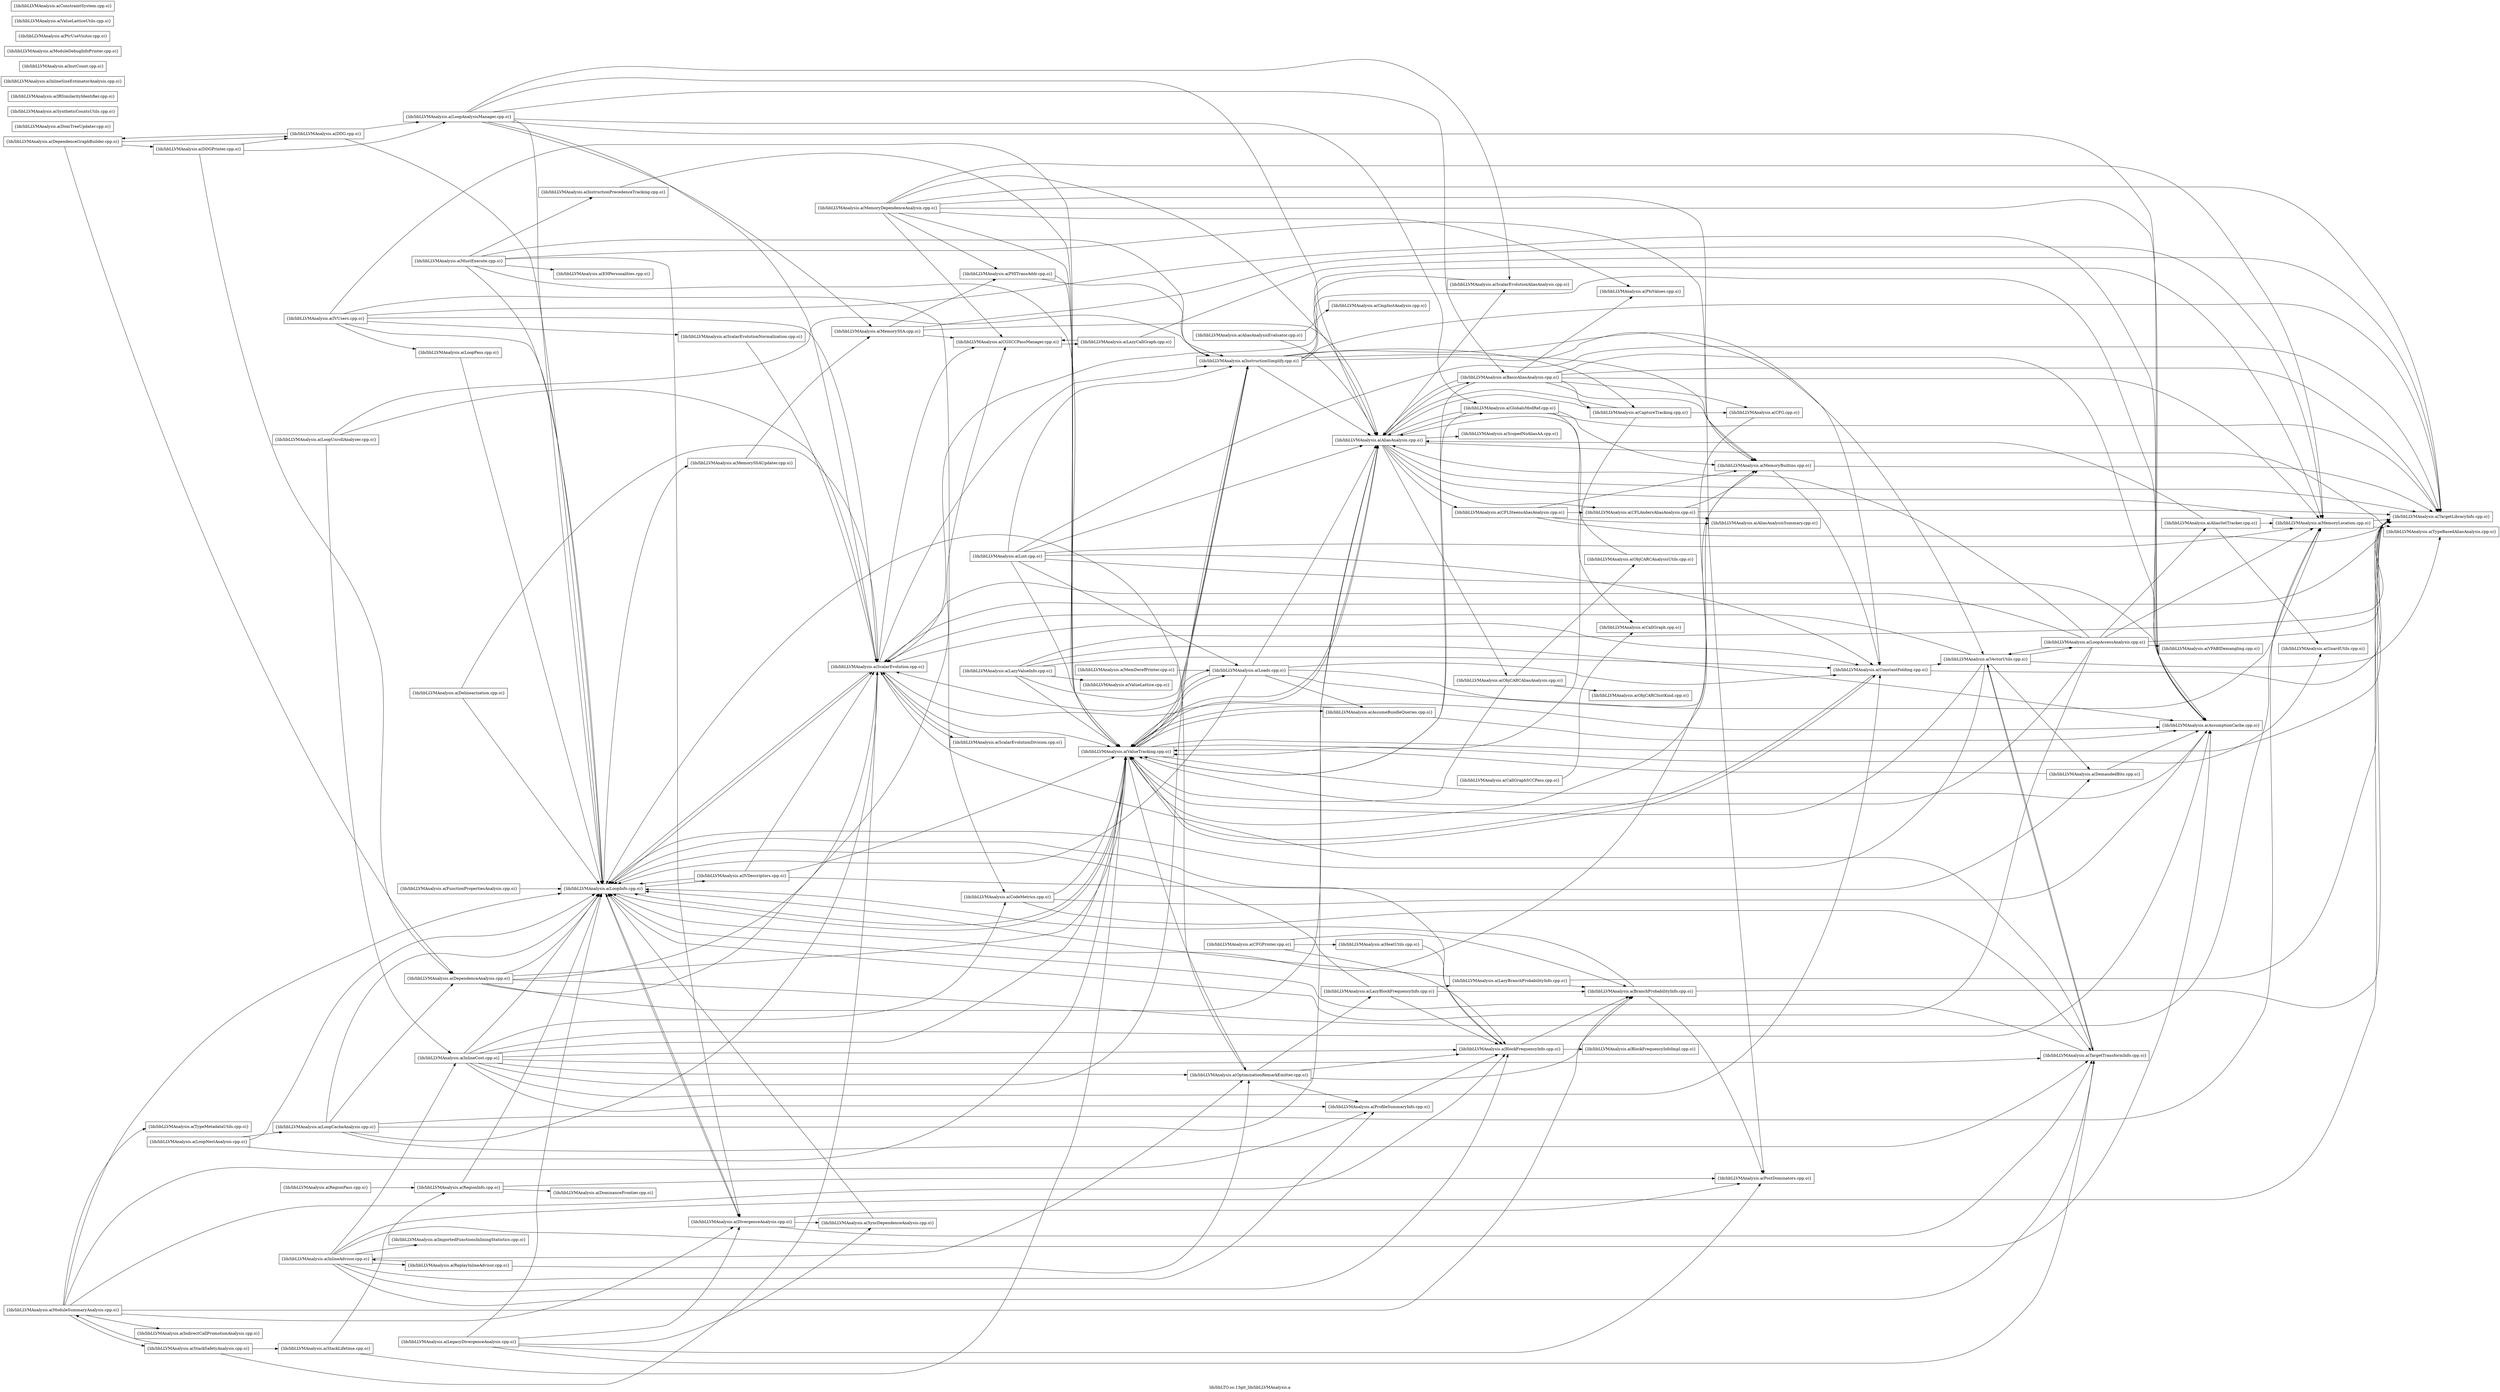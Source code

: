 digraph "lib/libLTO.so.13git_lib/libLLVMAnalysis.a" {
	label="lib/libLTO.so.13git_lib/libLLVMAnalysis.a";
	rankdir=LR;

	Node0x560eadb307d8 [shape=record,shape=box,group=0,label="{lib/libLLVMAnalysis.a(EHPersonalities.cpp.o)}"];
	Node0x560eadb4e6e8 [shape=record,shape=box,group=0,label="{lib/libLLVMAnalysis.a(VectorUtils.cpp.o)}"];
	Node0x560eadb4e6e8 -> Node0x560eadb3f148;
	Node0x560eadb4e6e8 -> Node0x560eadb42b18;
	Node0x560eadb4e6e8 -> Node0x560eadb3abe8;
	Node0x560eadb4e6e8 -> Node0x560eadb437e8;
	Node0x560eadb4e6e8 -> Node0x560eadb3e6a8;
	Node0x560eadb4e6e8 -> Node0x560eadb3d118;
	Node0x560eadb4e6e8 -> Node0x560eadb4ee18;
	Node0x560eadb3e6a8 [shape=record,shape=box,group=0,label="{lib/libLLVMAnalysis.a(TargetTransformInfo.cpp.o)}"];
	Node0x560eadb3e6a8 -> Node0x560eadb3abe8;
	Node0x560eadb3e6a8 -> Node0x560eadb437e8;
	Node0x560eadb3e6a8 -> Node0x560eadb4e6e8;
	Node0x560eadb4ee18 [shape=record,shape=box,group=0,label="{lib/libLLVMAnalysis.a(ValueTracking.cpp.o)}"];
	Node0x560eadb4ee18 -> Node0x560eadb487e8;
	Node0x560eadb4ee18 -> Node0x560eadb471b8;
	Node0x560eadb4ee18 -> Node0x560eadb40b38;
	Node0x560eadb4ee18 -> Node0x560eadb3c3f8;
	Node0x560eadb4ee18 -> Node0x560eadb39018;
	Node0x560eadb4ee18 -> Node0x560eadb303c8;
	Node0x560eadb4ee18 -> Node0x560eadb42208;
	Node0x560eadb4ee18 -> Node0x560eadb3abe8;
	Node0x560eadb4ee18 -> Node0x560eadb4d2e8;
	Node0x560eadb4ee18 -> Node0x560eadb3e518;
	Node0x560eadb3b9a8 [shape=record,shape=box,group=0,label="{lib/libLLVMAnalysis.a(ProfileSummaryInfo.cpp.o)}"];
	Node0x560eadb3b9a8 -> Node0x560eadb40548;
	Node0x560eadb487e8 [shape=record,shape=box,group=0,label="{lib/libLLVMAnalysis.a(AliasAnalysis.cpp.o)}"];
	Node0x560eadb487e8 -> Node0x560eadb41268;
	Node0x560eadb487e8 -> Node0x560eadb3bd18;
	Node0x560eadb487e8 -> Node0x560eadb3cf38;
	Node0x560eadb487e8 -> Node0x560eadb3eba8;
	Node0x560eadb487e8 -> Node0x560eadb39798;
	Node0x560eadb487e8 -> Node0x560eadb3e608;
	Node0x560eadb487e8 -> Node0x560eadb4bd58;
	Node0x560eadb487e8 -> Node0x560eadb43248;
	Node0x560eadb487e8 -> Node0x560eadb3e518;
	Node0x560eadb487e8 -> Node0x560eadb3d118;
	Node0x560eadb487e8 -> Node0x560eadb3b2c8;
	Node0x560eadb487e8 -> Node0x560eadb4ee18;
	Node0x560eadb42488 [shape=record,shape=box,group=0,label="{lib/libLLVMAnalysis.a(DomTreeUpdater.cpp.o)}"];
	Node0x560eadb3abe8 [shape=record,shape=box,group=0,label="{lib/libLLVMAnalysis.a(LoopInfo.cpp.o)}"];
	Node0x560eadb3abe8 -> Node0x560eadb42cf8;
	Node0x560eadb3abe8 -> Node0x560eadb378a8;
	Node0x560eadb3abe8 -> Node0x560eadb3d578;
	Node0x560eadb3abe8 -> Node0x560eadb437e8;
	Node0x560eadb3abe8 -> Node0x560eadb4ee18;
	Node0x560eadb437e8 [shape=record,shape=box,group=0,label="{lib/libLLVMAnalysis.a(ScalarEvolution.cpp.o)}"];
	Node0x560eadb437e8 -> Node0x560eadb40b38;
	Node0x560eadb437e8 -> Node0x560eadb3d3e8;
	Node0x560eadb437e8 -> Node0x560eadb3c3f8;
	Node0x560eadb437e8 -> Node0x560eadb303c8;
	Node0x560eadb437e8 -> Node0x560eadb3abe8;
	Node0x560eadb437e8 -> Node0x560eadb3ef18;
	Node0x560eadb437e8 -> Node0x560eadb3e518;
	Node0x560eadb437e8 -> Node0x560eadb4ee18;
	Node0x560eadb40548 [shape=record,shape=box,group=0,label="{lib/libLLVMAnalysis.a(BlockFrequencyInfo.cpp.o)}"];
	Node0x560eadb40548 -> Node0x560eadb3f968;
	Node0x560eadb40548 -> Node0x560eadb3a7d8;
	Node0x560eadb40548 -> Node0x560eadb3abe8;
	Node0x560eadb3f968 [shape=record,shape=box,group=0,label="{lib/libLLVMAnalysis.a(BlockFrequencyInfoImpl.cpp.o)}"];
	Node0x560eadb3c3f8 [shape=record,shape=box,group=0,label="{lib/libLLVMAnalysis.a(ConstantFolding.cpp.o)}"];
	Node0x560eadb3c3f8 -> Node0x560eadb3e518;
	Node0x560eadb3c3f8 -> Node0x560eadb4ee18;
	Node0x560eadb3c3f8 -> Node0x560eadb4e6e8;
	Node0x560eadb41268 [shape=record,shape=box,group=0,label="{lib/libLLVMAnalysis.a(BasicAliasAnalysis.cpp.o)}"];
	Node0x560eadb41268 -> Node0x560eadb487e8;
	Node0x560eadb41268 -> Node0x560eadb40b38;
	Node0x560eadb41268 -> Node0x560eadb3b098;
	Node0x560eadb41268 -> Node0x560eadb3eba8;
	Node0x560eadb41268 -> Node0x560eadb3c768;
	Node0x560eadb41268 -> Node0x560eadb3e608;
	Node0x560eadb41268 -> Node0x560eadb3b458;
	Node0x560eadb41268 -> Node0x560eadb3e518;
	Node0x560eadb41268 -> Node0x560eadb4ee18;
	Node0x560eadb30f58 [shape=record,shape=box,group=0,label="{lib/libLLVMAnalysis.a(DominanceFrontier.cpp.o)}"];
	Node0x560eadb39798 [shape=record,shape=box,group=0,label="{lib/libLLVMAnalysis.a(GlobalsModRef.cpp.o)}"];
	Node0x560eadb39798 -> Node0x560eadb487e8;
	Node0x560eadb39798 -> Node0x560eadb3dbb8;
	Node0x560eadb39798 -> Node0x560eadb3c768;
	Node0x560eadb39798 -> Node0x560eadb3e518;
	Node0x560eadb39798 -> Node0x560eadb4ee18;
	Node0x560eadb371c8 [shape=record,shape=box,group=0,label="{lib/libLLVMAnalysis.a(IVUsers.cpp.o)}"];
	Node0x560eadb371c8 -> Node0x560eadb40b38;
	Node0x560eadb371c8 -> Node0x560eadb3cee8;
	Node0x560eadb371c8 -> Node0x560eadb3abe8;
	Node0x560eadb371c8 -> Node0x560eadb3b7c8;
	Node0x560eadb371c8 -> Node0x560eadb437e8;
	Node0x560eadb371c8 -> Node0x560eadb40f48;
	Node0x560eadb371c8 -> Node0x560eadb4ee18;
	Node0x560eadb39c48 [shape=record,shape=box,group=0,label="{lib/libLLVMAnalysis.a(MemoryDependenceAnalysis.cpp.o)}"];
	Node0x560eadb39c48 -> Node0x560eadb487e8;
	Node0x560eadb39c48 -> Node0x560eadb40b38;
	Node0x560eadb39c48 -> Node0x560eadb3d3e8;
	Node0x560eadb39c48 -> Node0x560eadb3c768;
	Node0x560eadb39c48 -> Node0x560eadb3e608;
	Node0x560eadb39c48 -> Node0x560eadb3a9b8;
	Node0x560eadb39c48 -> Node0x560eadb3b458;
	Node0x560eadb39c48 -> Node0x560eadb3e518;
	Node0x560eadb39c48 -> Node0x560eadb4ee18;
	Node0x560eadb43248 [shape=record,shape=box,group=0,label="{lib/libLLVMAnalysis.a(ScalarEvolutionAliasAnalysis.cpp.o)}"];
	Node0x560eadb43248 -> Node0x560eadb437e8;
	Node0x560eadb42208 [shape=record,shape=box,group=0,label="{lib/libLLVMAnalysis.a(Loads.cpp.o)}"];
	Node0x560eadb42208 -> Node0x560eadb487e8;
	Node0x560eadb42208 -> Node0x560eadb471b8;
	Node0x560eadb42208 -> Node0x560eadb3c3f8;
	Node0x560eadb42208 -> Node0x560eadb3abe8;
	Node0x560eadb42208 -> Node0x560eadb3c768;
	Node0x560eadb42208 -> Node0x560eadb3e608;
	Node0x560eadb42208 -> Node0x560eadb437e8;
	Node0x560eadb42208 -> Node0x560eadb4ee18;
	Node0x560eadb3bd18 [shape=record,shape=box,group=0,label="{lib/libLLVMAnalysis.a(CFLAndersAliasAnalysis.cpp.o)}"];
	Node0x560eadb3bd18 -> Node0x560eadb3c808;
	Node0x560eadb3bd18 -> Node0x560eadb3c768;
	Node0x560eadb3bd18 -> Node0x560eadb3e518;
	Node0x560eadb3cf38 [shape=record,shape=box,group=0,label="{lib/libLLVMAnalysis.a(CFLSteensAliasAnalysis.cpp.o)}"];
	Node0x560eadb3cf38 -> Node0x560eadb3bd18;
	Node0x560eadb3cf38 -> Node0x560eadb3c808;
	Node0x560eadb3cf38 -> Node0x560eadb3c768;
	Node0x560eadb3cf38 -> Node0x560eadb3e518;
	Node0x560eadb3e2e8 [shape=record,shape=box,group=0,label="{lib/libLLVMAnalysis.a(CallGraphSCCPass.cpp.o)}"];
	Node0x560eadb3e2e8 -> Node0x560eadb3dbb8;
	Node0x560eadb3d118 [shape=record,shape=box,group=0,label="{lib/libLLVMAnalysis.a(TypeBasedAliasAnalysis.cpp.o)}"];
	Node0x560eadb3b2c8 [shape=record,shape=box,group=0,label="{lib/libLLVMAnalysis.a(ScopedNoAliasAA.cpp.o)}"];
	Node0x560eadb3b098 [shape=record,shape=box,group=0,label="{lib/libLLVMAnalysis.a(CFG.cpp.o)}"];
	Node0x560eadb3b098 -> Node0x560eadb3abe8;
	Node0x560eadb3a7d8 [shape=record,shape=box,group=0,label="{lib/libLLVMAnalysis.a(BranchProbabilityInfo.cpp.o)}"];
	Node0x560eadb3a7d8 -> Node0x560eadb3abe8;
	Node0x560eadb3a7d8 -> Node0x560eadb3b1d8;
	Node0x560eadb3a7d8 -> Node0x560eadb3e518;
	Node0x560eadb303c8 [shape=record,shape=box,group=0,label="{lib/libLLVMAnalysis.a(InstructionSimplify.cpp.o)}"];
	Node0x560eadb303c8 -> Node0x560eadb487e8;
	Node0x560eadb303c8 -> Node0x560eadb40b38;
	Node0x560eadb303c8 -> Node0x560eadb3eba8;
	Node0x560eadb303c8 -> Node0x560eadb3ee28;
	Node0x560eadb303c8 -> Node0x560eadb3c3f8;
	Node0x560eadb303c8 -> Node0x560eadb3c768;
	Node0x560eadb303c8 -> Node0x560eadb3e518;
	Node0x560eadb303c8 -> Node0x560eadb4ee18;
	Node0x560eadb303c8 -> Node0x560eadb4e6e8;
	Node0x560eadb3e518 [shape=record,shape=box,group=0,label="{lib/libLLVMAnalysis.a(TargetLibraryInfo.cpp.o)}"];
	Node0x560eadb31098 [shape=record,shape=box,group=0,label="{lib/libLLVMAnalysis.a(LazyBlockFrequencyInfo.cpp.o)}"];
	Node0x560eadb31098 -> Node0x560eadb40548;
	Node0x560eadb31098 -> Node0x560eadb3a7d8;
	Node0x560eadb31098 -> Node0x560eadb30aa8;
	Node0x560eadb31098 -> Node0x560eadb3abe8;
	Node0x560eadb40b38 [shape=record,shape=box,group=0,label="{lib/libLLVMAnalysis.a(AssumptionCache.cpp.o)}"];
	Node0x560eadb4d2e8 [shape=record,shape=box,group=0,label="{lib/libLLVMAnalysis.a(OptimizationRemarkEmitter.cpp.o)}"];
	Node0x560eadb4d2e8 -> Node0x560eadb40548;
	Node0x560eadb4d2e8 -> Node0x560eadb3a7d8;
	Node0x560eadb4d2e8 -> Node0x560eadb31098;
	Node0x560eadb4d2e8 -> Node0x560eadb3abe8;
	Node0x560eadb4d2e8 -> Node0x560eadb3b9a8;
	Node0x560eadb3dc08 [shape=record,shape=box,group=0,label="{lib/libLLVMAnalysis.a(MemorySSA.cpp.o)}"];
	Node0x560eadb3dc08 -> Node0x560eadb487e8;
	Node0x560eadb3dc08 -> Node0x560eadb3d3e8;
	Node0x560eadb3dc08 -> Node0x560eadb3e608;
	Node0x560eadb3dc08 -> Node0x560eadb3a9b8;
	Node0x560eadb3d578 [shape=record,shape=box,group=0,label="{lib/libLLVMAnalysis.a(MemorySSAUpdater.cpp.o)}"];
	Node0x560eadb3d578 -> Node0x560eadb3dc08;
	Node0x560eadb4cac8 [shape=record,shape=box,group=0,label="{lib/libLLVMAnalysis.a(ObjCARCInstKind.cpp.o)}"];
	Node0x560eadb32da8 [shape=record,shape=box,group=0,label="{lib/libLLVMAnalysis.a(InlineCost.cpp.o)}"];
	Node0x560eadb32da8 -> Node0x560eadb40b38;
	Node0x560eadb32da8 -> Node0x560eadb40548;
	Node0x560eadb32da8 -> Node0x560eadb3cee8;
	Node0x560eadb32da8 -> Node0x560eadb3c3f8;
	Node0x560eadb32da8 -> Node0x560eadb303c8;
	Node0x560eadb32da8 -> Node0x560eadb3abe8;
	Node0x560eadb32da8 -> Node0x560eadb4d2e8;
	Node0x560eadb32da8 -> Node0x560eadb3b9a8;
	Node0x560eadb32da8 -> Node0x560eadb3e6a8;
	Node0x560eadb32da8 -> Node0x560eadb4ee18;
	Node0x560eadb3f058 [shape=record,shape=box,group=0,label="{lib/libLLVMAnalysis.a(StackLifetime.cpp.o)}"];
	Node0x560eadb3f058 -> Node0x560eadb42528;
	Node0x560eadb3f058 -> Node0x560eadb4ee18;
	Node0x560eadb3e608 [shape=record,shape=box,group=0,label="{lib/libLLVMAnalysis.a(MemoryLocation.cpp.o)}"];
	Node0x560eadb3e608 -> Node0x560eadb3e518;
	Node0x560eadb3e608 -> Node0x560eadb3d118;
	Node0x560eadb3f148 [shape=record,shape=box,group=0,label="{lib/libLLVMAnalysis.a(DemandedBits.cpp.o)}"];
	Node0x560eadb3f148 -> Node0x560eadb40b38;
	Node0x560eadb3f148 -> Node0x560eadb4ee18;
	Node0x560eadb42b18 [shape=record,shape=box,group=0,label="{lib/libLLVMAnalysis.a(LoopAccessAnalysis.cpp.o)}"];
	Node0x560eadb42b18 -> Node0x560eadb487e8;
	Node0x560eadb42b18 -> Node0x560eadb46538;
	Node0x560eadb42b18 -> Node0x560eadb3abe8;
	Node0x560eadb42b18 -> Node0x560eadb3e608;
	Node0x560eadb42b18 -> Node0x560eadb437e8;
	Node0x560eadb42b18 -> Node0x560eadb3e518;
	Node0x560eadb42b18 -> Node0x560eadb4ee18;
	Node0x560eadb42b18 -> Node0x560eadb4e6e8;
	Node0x560eadb42b18 -> Node0x560eadb39658;
	Node0x560eadb3d3e8 [shape=record,shape=box,group=0,label="{lib/libLLVMAnalysis.a(CGSCCPassManager.cpp.o)}"];
	Node0x560eadb3d3e8 -> Node0x560eadb31818;
	Node0x560eadb43298 [shape=record,shape=box,group=0,label="{lib/libLLVMAnalysis.a(LoopAnalysisManager.cpp.o)}"];
	Node0x560eadb43298 -> Node0x560eadb487e8;
	Node0x560eadb43298 -> Node0x560eadb40b38;
	Node0x560eadb43298 -> Node0x560eadb41268;
	Node0x560eadb43298 -> Node0x560eadb39798;
	Node0x560eadb43298 -> Node0x560eadb3abe8;
	Node0x560eadb43298 -> Node0x560eadb3dc08;
	Node0x560eadb43298 -> Node0x560eadb437e8;
	Node0x560eadb43298 -> Node0x560eadb43248;
	Node0x560eadb3c718 [shape=record,shape=box,group=0,label="{lib/libLLVMAnalysis.a(ModuleSummaryAnalysis.cpp.o)}"];
	Node0x560eadb3c718 -> Node0x560eadb40548;
	Node0x560eadb3c718 -> Node0x560eadb3a7d8;
	Node0x560eadb3c718 -> Node0x560eadb42cf8;
	Node0x560eadb3c718 -> Node0x560eadb364f8;
	Node0x560eadb3c718 -> Node0x560eadb3abe8;
	Node0x560eadb3c718 -> Node0x560eadb3b9a8;
	Node0x560eadb3c718 -> Node0x560eadb3f2d8;
	Node0x560eadb3c718 -> Node0x560eadb3cdf8;
	Node0x560eadb3d898 [shape=record,shape=box,group=0,label="{lib/libLLVMAnalysis.a(SyntheticCountsUtils.cpp.o)}"];
	Node0x560eadb37358 [shape=record,shape=box,group=0,label="{lib/libLLVMAnalysis.a(LegacyDivergenceAnalysis.cpp.o)}"];
	Node0x560eadb37358 -> Node0x560eadb42cf8;
	Node0x560eadb37358 -> Node0x560eadb3abe8;
	Node0x560eadb37358 -> Node0x560eadb3b1d8;
	Node0x560eadb37358 -> Node0x560eadb3fa58;
	Node0x560eadb37358 -> Node0x560eadb3e6a8;
	Node0x560eadb46bc8 [shape=record,shape=box,group=0,label="{lib/libLLVMAnalysis.a(AliasAnalysisEvaluator.cpp.o)}"];
	Node0x560eadb46bc8 -> Node0x560eadb487e8;
	Node0x560eadb46bc8 -> Node0x560eadb3e608;
	Node0x560eadb46538 [shape=record,shape=box,group=0,label="{lib/libLLVMAnalysis.a(AliasSetTracker.cpp.o)}"];
	Node0x560eadb46538 -> Node0x560eadb487e8;
	Node0x560eadb46538 -> Node0x560eadb39018;
	Node0x560eadb46538 -> Node0x560eadb3e608;
	Node0x560eadb3b5e8 [shape=record,shape=box,group=0,label="{lib/libLLVMAnalysis.a(CFGPrinter.cpp.o)}"];
	Node0x560eadb3b5e8 -> Node0x560eadb40548;
	Node0x560eadb3b5e8 -> Node0x560eadb3a7d8;
	Node0x560eadb3b5e8 -> Node0x560eadb387f8;
	Node0x560eadb3dbb8 [shape=record,shape=box,group=0,label="{lib/libLLVMAnalysis.a(CallGraph.cpp.o)}"];
	Node0x560eadb40fe8 [shape=record,shape=box,group=0,label="{lib/libLLVMAnalysis.a(DDG.cpp.o)}"];
	Node0x560eadb40fe8 -> Node0x560eadb43428;
	Node0x560eadb40fe8 -> Node0x560eadb43298;
	Node0x560eadb40fe8 -> Node0x560eadb3abe8;
	Node0x560eadb409a8 [shape=record,shape=box,group=0,label="{lib/libLLVMAnalysis.a(DDGPrinter.cpp.o)}"];
	Node0x560eadb409a8 -> Node0x560eadb40fe8;
	Node0x560eadb409a8 -> Node0x560eadb43b08;
	Node0x560eadb409a8 -> Node0x560eadb43298;
	Node0x560eadb3f7d8 [shape=record,shape=box,group=0,label="{lib/libLLVMAnalysis.a(Delinearization.cpp.o)}"];
	Node0x560eadb3f7d8 -> Node0x560eadb3abe8;
	Node0x560eadb3f7d8 -> Node0x560eadb437e8;
	Node0x560eadb43b08 [shape=record,shape=box,group=0,label="{lib/libLLVMAnalysis.a(DependenceAnalysis.cpp.o)}"];
	Node0x560eadb43b08 -> Node0x560eadb487e8;
	Node0x560eadb43b08 -> Node0x560eadb3d3e8;
	Node0x560eadb43b08 -> Node0x560eadb3abe8;
	Node0x560eadb43b08 -> Node0x560eadb3e608;
	Node0x560eadb43b08 -> Node0x560eadb437e8;
	Node0x560eadb43b08 -> Node0x560eadb4ee18;
	Node0x560eadb42cf8 [shape=record,shape=box,group=0,label="{lib/libLLVMAnalysis.a(DivergenceAnalysis.cpp.o)}"];
	Node0x560eadb42cf8 -> Node0x560eadb3abe8;
	Node0x560eadb42cf8 -> Node0x560eadb3b1d8;
	Node0x560eadb42cf8 -> Node0x560eadb3fa58;
	Node0x560eadb42cf8 -> Node0x560eadb3e6a8;
	Node0x560eadb2fb58 [shape=record,shape=box,group=0,label="{lib/libLLVMAnalysis.a(FunctionPropertiesAnalysis.cpp.o)}"];
	Node0x560eadb2fb58 -> Node0x560eadb3abe8;
	Node0x560eadb37f88 [shape=record,shape=box,group=0,label="{lib/libLLVMAnalysis.a(IRSimilarityIdentifier.cpp.o)}"];
	Node0x560eadb33578 [shape=record,shape=box,group=0,label="{lib/libLLVMAnalysis.a(InlineAdvisor.cpp.o)}"];
	Node0x560eadb33578 -> Node0x560eadb40b38;
	Node0x560eadb33578 -> Node0x560eadb40548;
	Node0x560eadb33578 -> Node0x560eadb36cc8;
	Node0x560eadb33578 -> Node0x560eadb32da8;
	Node0x560eadb33578 -> Node0x560eadb4d2e8;
	Node0x560eadb33578 -> Node0x560eadb3b9a8;
	Node0x560eadb33578 -> Node0x560eadb42f28;
	Node0x560eadb33578 -> Node0x560eadb3e518;
	Node0x560eadb33578 -> Node0x560eadb3e6a8;
	Node0x560eadb33cf8 [shape=record,shape=box,group=0,label="{lib/libLLVMAnalysis.a(InlineSizeEstimatorAnalysis.cpp.o)}"];
	Node0x560eadb34478 [shape=record,shape=box,group=0,label="{lib/libLLVMAnalysis.a(InstCount.cpp.o)}"];
	Node0x560eadb31818 [shape=record,shape=box,group=0,label="{lib/libLLVMAnalysis.a(LazyCallGraph.cpp.o)}"];
	Node0x560eadb31818 -> Node0x560eadb3d3e8;
	Node0x560eadb31818 -> Node0x560eadb3e518;
	Node0x560eadb31f98 [shape=record,shape=box,group=0,label="{lib/libLLVMAnalysis.a(LazyValueInfo.cpp.o)}"];
	Node0x560eadb31f98 -> Node0x560eadb40b38;
	Node0x560eadb31f98 -> Node0x560eadb3c3f8;
	Node0x560eadb31f98 -> Node0x560eadb303c8;
	Node0x560eadb31f98 -> Node0x560eadb3e518;
	Node0x560eadb31f98 -> Node0x560eadb3b868;
	Node0x560eadb31f98 -> Node0x560eadb4ee18;
	Node0x560eadb41b28 [shape=record,shape=box,group=0,label="{lib/libLLVMAnalysis.a(Lint.cpp.o)}"];
	Node0x560eadb41b28 -> Node0x560eadb487e8;
	Node0x560eadb41b28 -> Node0x560eadb40b38;
	Node0x560eadb41b28 -> Node0x560eadb3c3f8;
	Node0x560eadb41b28 -> Node0x560eadb303c8;
	Node0x560eadb41b28 -> Node0x560eadb42208;
	Node0x560eadb41b28 -> Node0x560eadb3e608;
	Node0x560eadb41b28 -> Node0x560eadb3e518;
	Node0x560eadb41b28 -> Node0x560eadb4ee18;
	Node0x560eadb43bf8 [shape=record,shape=box,group=0,label="{lib/libLLVMAnalysis.a(LoopCacheAnalysis.cpp.o)}"];
	Node0x560eadb43bf8 -> Node0x560eadb487e8;
	Node0x560eadb43bf8 -> Node0x560eadb43b08;
	Node0x560eadb43bf8 -> Node0x560eadb3abe8;
	Node0x560eadb43bf8 -> Node0x560eadb3e608;
	Node0x560eadb43bf8 -> Node0x560eadb437e8;
	Node0x560eadb43bf8 -> Node0x560eadb3e6a8;
	Node0x560eadb3a2d8 [shape=record,shape=box,group=0,label="{lib/libLLVMAnalysis.a(LoopNestAnalysis.cpp.o)}"];
	Node0x560eadb3a2d8 -> Node0x560eadb43bf8;
	Node0x560eadb3a2d8 -> Node0x560eadb3abe8;
	Node0x560eadb3a2d8 -> Node0x560eadb4ee18;
	Node0x560eadb3bbd8 [shape=record,shape=box,group=0,label="{lib/libLLVMAnalysis.a(MemDerefPrinter.cpp.o)}"];
	Node0x560eadb3bbd8 -> Node0x560eadb42208;
	Node0x560eadb3ce98 [shape=record,shape=box,group=0,label="{lib/libLLVMAnalysis.a(ModuleDebugInfoPrinter.cpp.o)}"];
	Node0x560eadb4b5d8 [shape=record,shape=box,group=0,label="{lib/libLLVMAnalysis.a(MustExecute.cpp.o)}"];
	Node0x560eadb4b5d8 -> Node0x560eadb42cf8;
	Node0x560eadb4b5d8 -> Node0x560eadb307d8;
	Node0x560eadb4b5d8 -> Node0x560eadb349c8;
	Node0x560eadb4b5d8 -> Node0x560eadb303c8;
	Node0x560eadb4b5d8 -> Node0x560eadb3abe8;
	Node0x560eadb4b5d8 -> Node0x560eadb3b1d8;
	Node0x560eadb4b5d8 -> Node0x560eadb4ee18;
	Node0x560eadb4bd58 [shape=record,shape=box,group=0,label="{lib/libLLVMAnalysis.a(ObjCARCAliasAnalysis.cpp.o)}"];
	Node0x560eadb4bd58 -> Node0x560eadb4c438;
	Node0x560eadb4bd58 -> Node0x560eadb4cac8;
	Node0x560eadb4bd58 -> Node0x560eadb4ee18;
	Node0x560eadb3b458 [shape=record,shape=box,group=0,label="{lib/libLLVMAnalysis.a(PhiValues.cpp.o)}"];
	Node0x560eadb3b1d8 [shape=record,shape=box,group=0,label="{lib/libLLVMAnalysis.a(PostDominators.cpp.o)}"];
	Node0x560eadb42528 [shape=record,shape=box,group=0,label="{lib/libLLVMAnalysis.a(RegionInfo.cpp.o)}"];
	Node0x560eadb42528 -> Node0x560eadb30f58;
	Node0x560eadb42528 -> Node0x560eadb3abe8;
	Node0x560eadb42528 -> Node0x560eadb3b1d8;
	Node0x560eadb3f2d8 [shape=record,shape=box,group=0,label="{lib/libLLVMAnalysis.a(StackSafetyAnalysis.cpp.o)}"];
	Node0x560eadb3f2d8 -> Node0x560eadb3c718;
	Node0x560eadb3f2d8 -> Node0x560eadb437e8;
	Node0x560eadb3f2d8 -> Node0x560eadb3f058;
	Node0x560eadb3fa58 [shape=record,shape=box,group=0,label="{lib/libLLVMAnalysis.a(SyncDependenceAnalysis.cpp.o)}"];
	Node0x560eadb3fa58 -> Node0x560eadb3abe8;
	Node0x560eadb4c438 [shape=record,shape=box,group=0,label="{lib/libLLVMAnalysis.a(ObjCARCAnalysisUtils.cpp.o)}"];
	Node0x560eadb4c438 -> Node0x560eadb487e8;
	Node0x560eadb41948 [shape=record,shape=box,group=0,label="{lib/libLLVMAnalysis.a(PtrUseVisitor.cpp.o)}"];
	Node0x560eadb471b8 [shape=record,shape=box,group=0,label="{lib/libLLVMAnalysis.a(AssumeBundleQueries.cpp.o)}"];
	Node0x560eadb471b8 -> Node0x560eadb40b38;
	Node0x560eadb471b8 -> Node0x560eadb4ee18;
	Node0x560eadb3eba8 [shape=record,shape=box,group=0,label="{lib/libLLVMAnalysis.a(CaptureTracking.cpp.o)}"];
	Node0x560eadb3eba8 -> Node0x560eadb487e8;
	Node0x560eadb3eba8 -> Node0x560eadb3b098;
	Node0x560eadb3eba8 -> Node0x560eadb4ee18;
	Node0x560eadb3c768 [shape=record,shape=box,group=0,label="{lib/libLLVMAnalysis.a(MemoryBuiltins.cpp.o)}"];
	Node0x560eadb3c768 -> Node0x560eadb3c3f8;
	Node0x560eadb3c768 -> Node0x560eadb3e518;
	Node0x560eadb3c768 -> Node0x560eadb4ee18;
	Node0x560eadb4e198 [shape=record,shape=box,group=0,label="{lib/libLLVMAnalysis.a(ValueLatticeUtils.cpp.o)}"];
	Node0x560eadb3cdf8 [shape=record,shape=box,group=0,label="{lib/libLLVMAnalysis.a(TypeMetadataUtils.cpp.o)}"];
	Node0x560eadb36cc8 [shape=record,shape=box,group=0,label="{lib/libLLVMAnalysis.a(ImportedFunctionsInliningStatistics.cpp.o)}"];
	Node0x560eadb42f28 [shape=record,shape=box,group=0,label="{lib/libLLVMAnalysis.a(ReplayInlineAdvisor.cpp.o)}"];
	Node0x560eadb42f28 -> Node0x560eadb33578;
	Node0x560eadb42f28 -> Node0x560eadb4d2e8;
	Node0x560eadb40278 [shape=record,shape=box,group=0,label="{lib/libLLVMAnalysis.a(ConstraintSystem.cpp.o)}"];
	Node0x560eadb3a9b8 [shape=record,shape=box,group=0,label="{lib/libLLVMAnalysis.a(PHITransAddr.cpp.o)}"];
	Node0x560eadb3a9b8 -> Node0x560eadb303c8;
	Node0x560eadb3a9b8 -> Node0x560eadb4ee18;
	Node0x560eadb39018 [shape=record,shape=box,group=0,label="{lib/libLLVMAnalysis.a(GuardUtils.cpp.o)}"];
	Node0x560eadb3b7c8 [shape=record,shape=box,group=0,label="{lib/libLLVMAnalysis.a(LoopPass.cpp.o)}"];
	Node0x560eadb3b7c8 -> Node0x560eadb3abe8;
	Node0x560eadb349c8 [shape=record,shape=box,group=0,label="{lib/libLLVMAnalysis.a(InstructionPrecedenceTracking.cpp.o)}"];
	Node0x560eadb349c8 -> Node0x560eadb4ee18;
	Node0x560eadb30aa8 [shape=record,shape=box,group=0,label="{lib/libLLVMAnalysis.a(LazyBranchProbabilityInfo.cpp.o)}"];
	Node0x560eadb30aa8 -> Node0x560eadb3a7d8;
	Node0x560eadb30aa8 -> Node0x560eadb3abe8;
	Node0x560eadb30aa8 -> Node0x560eadb3e518;
	Node0x560eadb3cee8 [shape=record,shape=box,group=0,label="{lib/libLLVMAnalysis.a(CodeMetrics.cpp.o)}"];
	Node0x560eadb3cee8 -> Node0x560eadb40b38;
	Node0x560eadb3cee8 -> Node0x560eadb3e6a8;
	Node0x560eadb3cee8 -> Node0x560eadb4ee18;
	Node0x560eadb3ee28 [shape=record,shape=box,group=0,label="{lib/libLLVMAnalysis.a(CmpInstAnalysis.cpp.o)}"];
	Node0x560eadb378a8 [shape=record,shape=box,group=0,label="{lib/libLLVMAnalysis.a(IVDescriptors.cpp.o)}"];
	Node0x560eadb378a8 -> Node0x560eadb3f148;
	Node0x560eadb378a8 -> Node0x560eadb3abe8;
	Node0x560eadb378a8 -> Node0x560eadb437e8;
	Node0x560eadb378a8 -> Node0x560eadb4ee18;
	Node0x560eadb40f48 [shape=record,shape=box,group=0,label="{lib/libLLVMAnalysis.a(ScalarEvolutionNormalization.cpp.o)}"];
	Node0x560eadb40f48 -> Node0x560eadb437e8;
	Node0x560eadb3a5a8 [shape=record,shape=box,group=0,label="{lib/libLLVMAnalysis.a(LoopUnrollAnalyzer.cpp.o)}"];
	Node0x560eadb3a5a8 -> Node0x560eadb32da8;
	Node0x560eadb3a5a8 -> Node0x560eadb303c8;
	Node0x560eadb3a5a8 -> Node0x560eadb437e8;
	Node0x560eadb39658 [shape=record,shape=box,group=0,label="{lib/libLLVMAnalysis.a(VFABIDemangling.cpp.o)}"];
	Node0x560eadb364f8 [shape=record,shape=box,group=0,label="{lib/libLLVMAnalysis.a(IndirectCallPromotionAnalysis.cpp.o)}"];
	Node0x560eadb387f8 [shape=record,shape=box,group=0,label="{lib/libLLVMAnalysis.a(HeatUtils.cpp.o)}"];
	Node0x560eadb387f8 -> Node0x560eadb40548;
	Node0x560eadb3c808 [shape=record,shape=box,group=0,label="{lib/libLLVMAnalysis.a(AliasAnalysisSummary.cpp.o)}"];
	Node0x560eadb43428 [shape=record,shape=box,group=0,label="{lib/libLLVMAnalysis.a(DependenceGraphBuilder.cpp.o)}"];
	Node0x560eadb43428 -> Node0x560eadb40fe8;
	Node0x560eadb43428 -> Node0x560eadb409a8;
	Node0x560eadb43428 -> Node0x560eadb43b08;
	Node0x560eadb3b868 [shape=record,shape=box,group=0,label="{lib/libLLVMAnalysis.a(ValueLattice.cpp.o)}"];
	Node0x560eadb41df8 [shape=record,shape=box,group=0,label="{lib/libLLVMAnalysis.a(RegionPass.cpp.o)}"];
	Node0x560eadb41df8 -> Node0x560eadb42528;
	Node0x560eadb3ef18 [shape=record,shape=box,group=0,label="{lib/libLLVMAnalysis.a(ScalarEvolutionDivision.cpp.o)}"];
	Node0x560eadb3ef18 -> Node0x560eadb437e8;
}
